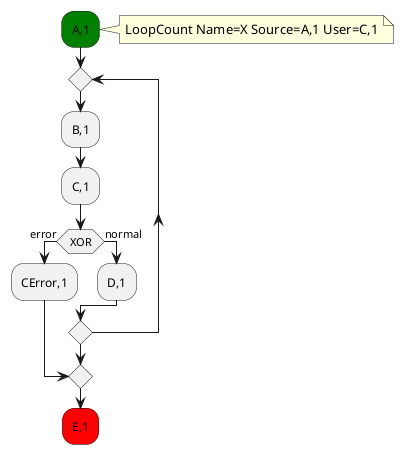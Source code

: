 @startuml
#green:A,1;
note right 
  LoopCount Name=X Source=A,1 User=C,1
end note  
repeat
  :B,1;
  :C,1;
  if (XOR) then (error)
    :CError,1;
    break
  else (normal)
    :D,1;
  endif
repeat while
#red:E,1;
@enduml